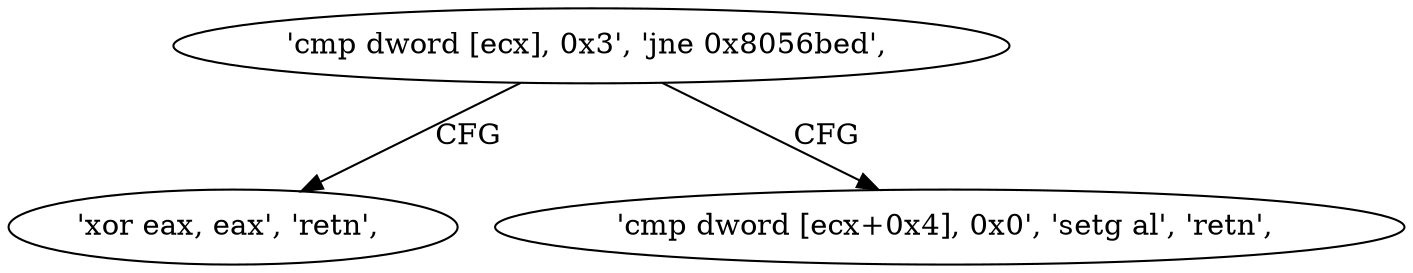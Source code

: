 digraph "func" {
"134573024" [label = "'cmp dword [ecx], 0x3', 'jne 0x8056bed', " ]
"134573037" [label = "'xor eax, eax', 'retn', " ]
"134573029" [label = "'cmp dword [ecx+0x4], 0x0', 'setg al', 'retn', " ]
"134573024" -> "134573037" [ label = "CFG" ]
"134573024" -> "134573029" [ label = "CFG" ]
}
